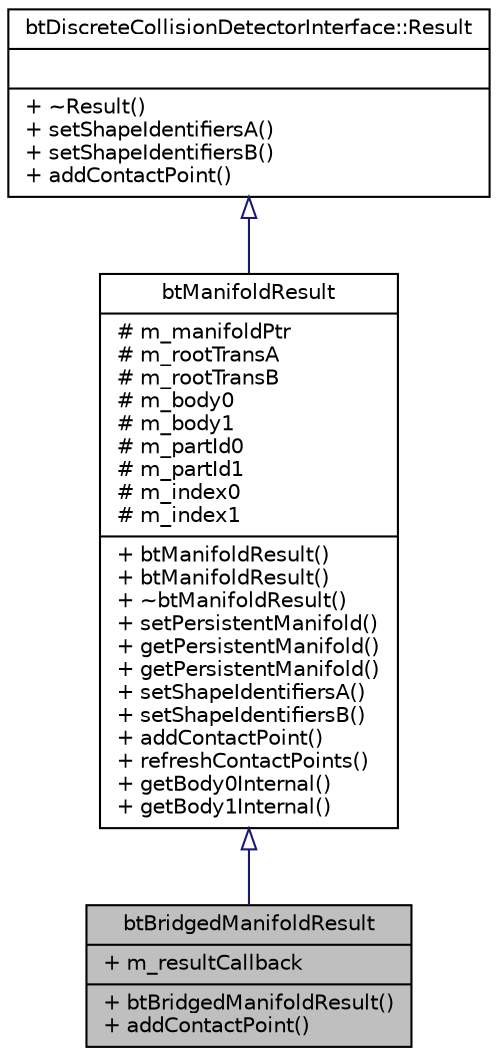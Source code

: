 digraph G
{
  edge [fontname="Helvetica",fontsize="10",labelfontname="Helvetica",labelfontsize="10"];
  node [fontname="Helvetica",fontsize="10",shape=record];
  Node1 [label="{btBridgedManifoldResult\n|+ m_resultCallback\l|+ btBridgedManifoldResult()\l+ addContactPoint()\l}",height=0.2,width=0.4,color="black", fillcolor="grey75", style="filled" fontcolor="black"];
  Node2 -> Node1 [dir=back,color="midnightblue",fontsize="10",style="solid",arrowtail="empty",fontname="Helvetica"];
  Node2 [label="{btManifoldResult\n|# m_manifoldPtr\l# m_rootTransA\l# m_rootTransB\l# m_body0\l# m_body1\l# m_partId0\l# m_partId1\l# m_index0\l# m_index1\l|+ btManifoldResult()\l+ btManifoldResult()\l+ ~btManifoldResult()\l+ setPersistentManifold()\l+ getPersistentManifold()\l+ getPersistentManifold()\l+ setShapeIdentifiersA()\l+ setShapeIdentifiersB()\l+ addContactPoint()\l+ refreshContactPoints()\l+ getBody0Internal()\l+ getBody1Internal()\l}",height=0.2,width=0.4,color="black", fillcolor="white", style="filled",URL="$dd/d06/classbtManifoldResult.html",tooltip="btManifoldResult is a helper class to manage contact results."];
  Node3 -> Node2 [dir=back,color="midnightblue",fontsize="10",style="solid",arrowtail="empty",fontname="Helvetica"];
  Node3 [label="{btDiscreteCollisionDetectorInterface::Result\n||+ ~Result()\l+ setShapeIdentifiersA()\l+ setShapeIdentifiersB()\l+ addContactPoint()\l}",height=0.2,width=0.4,color="black", fillcolor="white", style="filled",URL="$d6/d9c/structbtDiscreteCollisionDetectorInterface_1_1Result.html"];
}
